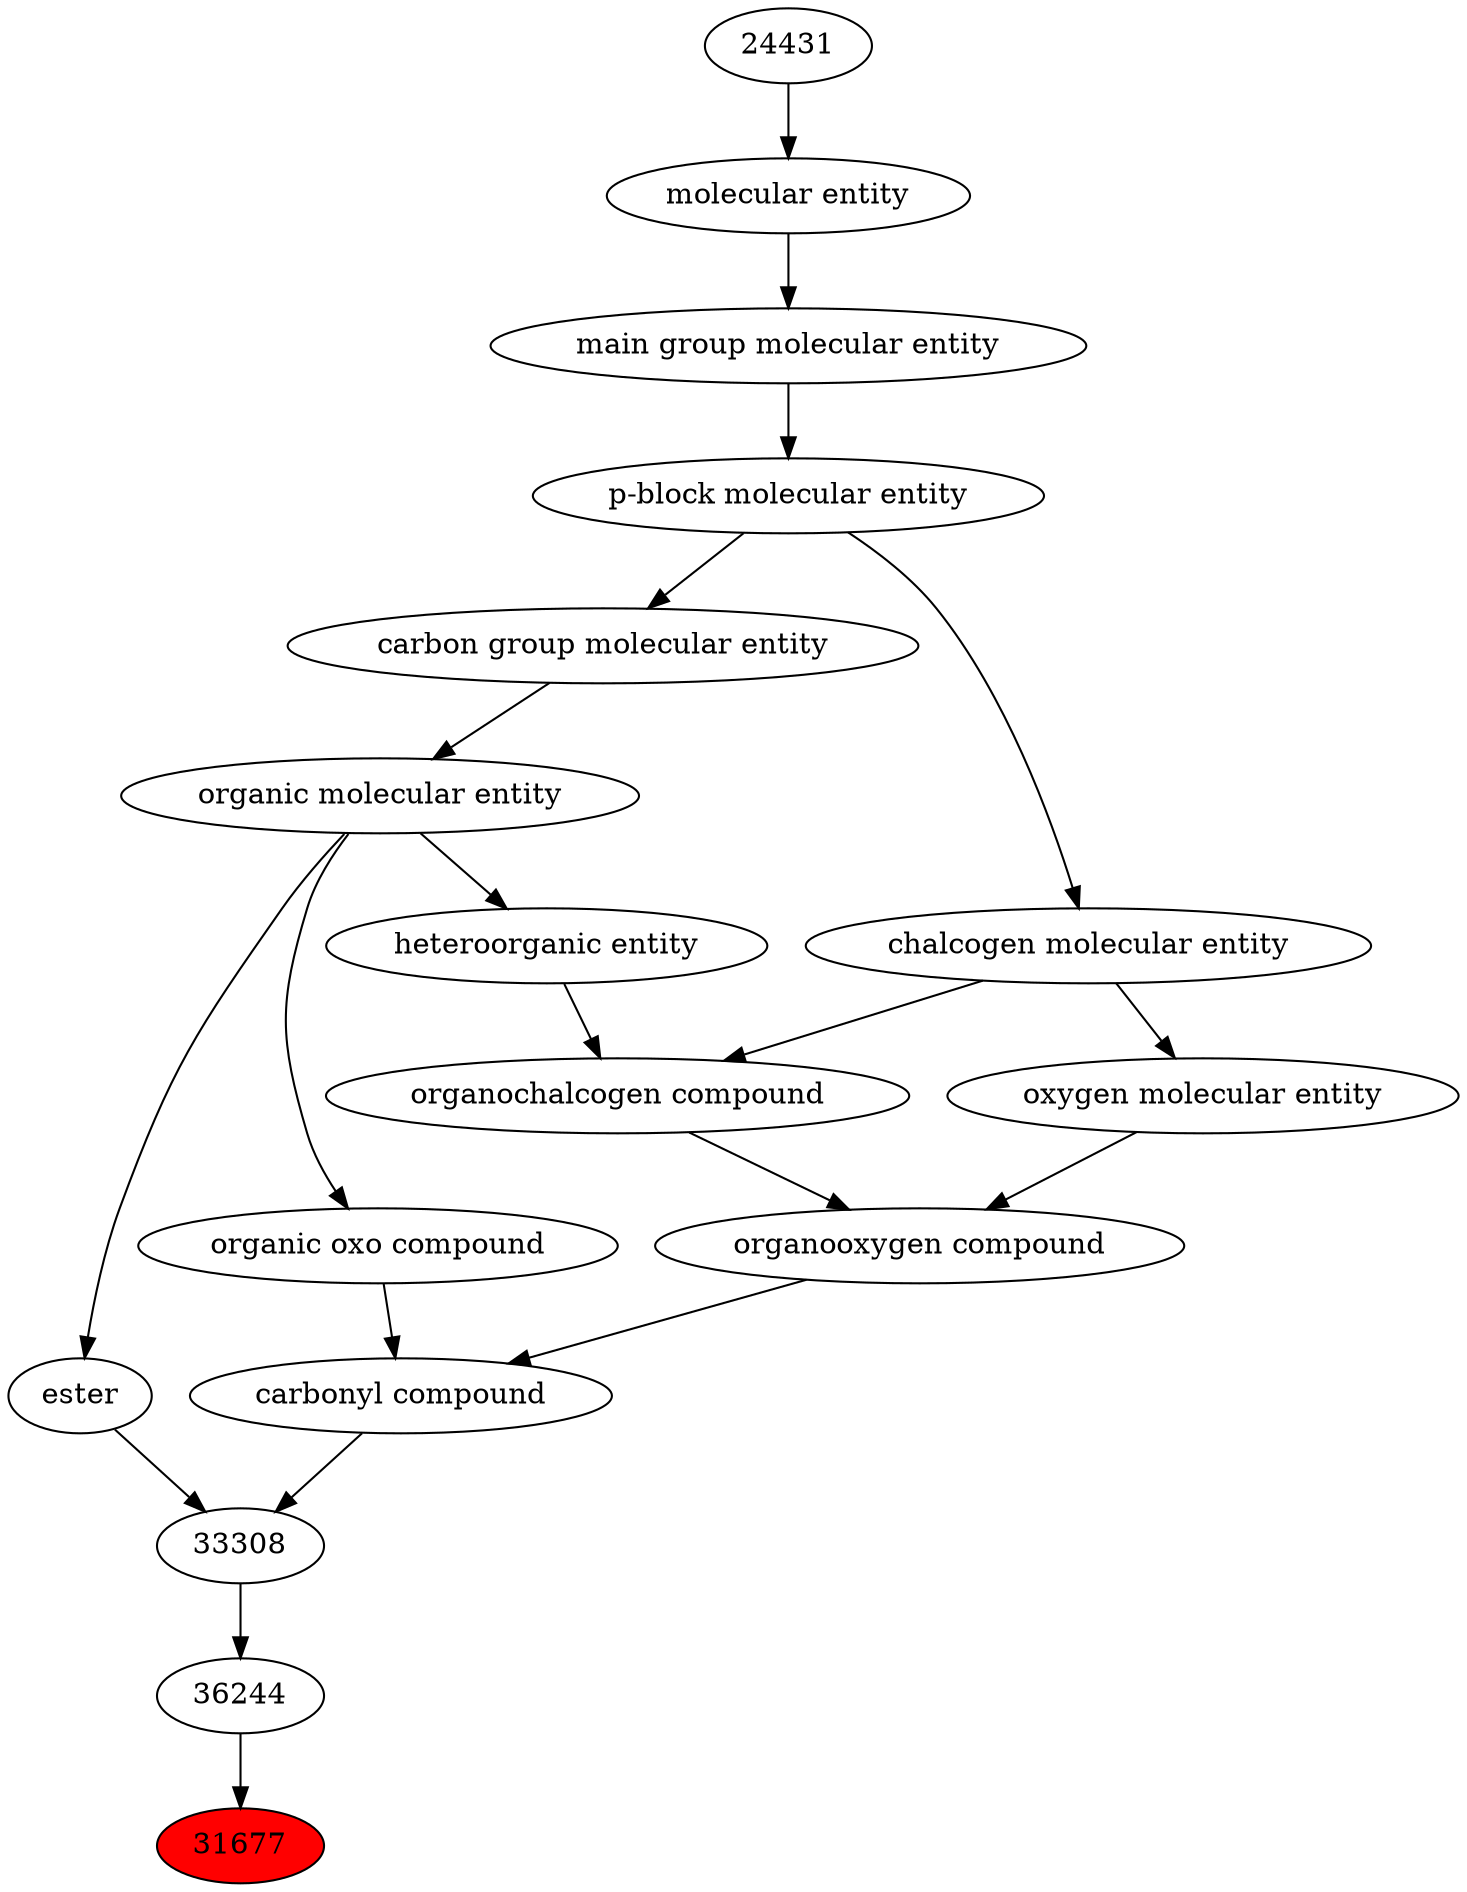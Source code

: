 digraph tree{ 
31677 [label="31677" fillcolor=red style=filled]
36244 -> 31677
36244 [label="36244"]
33308 -> 36244
33308 [label="33308"]
36586 -> 33308
35701 -> 33308
36586 [label="carbonyl compound"]
36587 -> 36586
36963 -> 36586
35701 [label="ester"]
50860 -> 35701
36587 [label="organic oxo compound"]
50860 -> 36587
36963 [label="organooxygen compound"]
36962 -> 36963
25806 -> 36963
50860 [label="organic molecular entity"]
33582 -> 50860
36962 [label="organochalcogen compound"]
33285 -> 36962
33304 -> 36962
25806 [label="oxygen molecular entity"]
33304 -> 25806
33582 [label="carbon group molecular entity"]
33675 -> 33582
33285 [label="heteroorganic entity"]
50860 -> 33285
33304 [label="chalcogen molecular entity"]
33675 -> 33304
33675 [label="p-block molecular entity"]
33579 -> 33675
33579 [label="main group molecular entity"]
23367 -> 33579
23367 [label="molecular entity"]
24431 -> 23367
24431 [label="24431"]
}